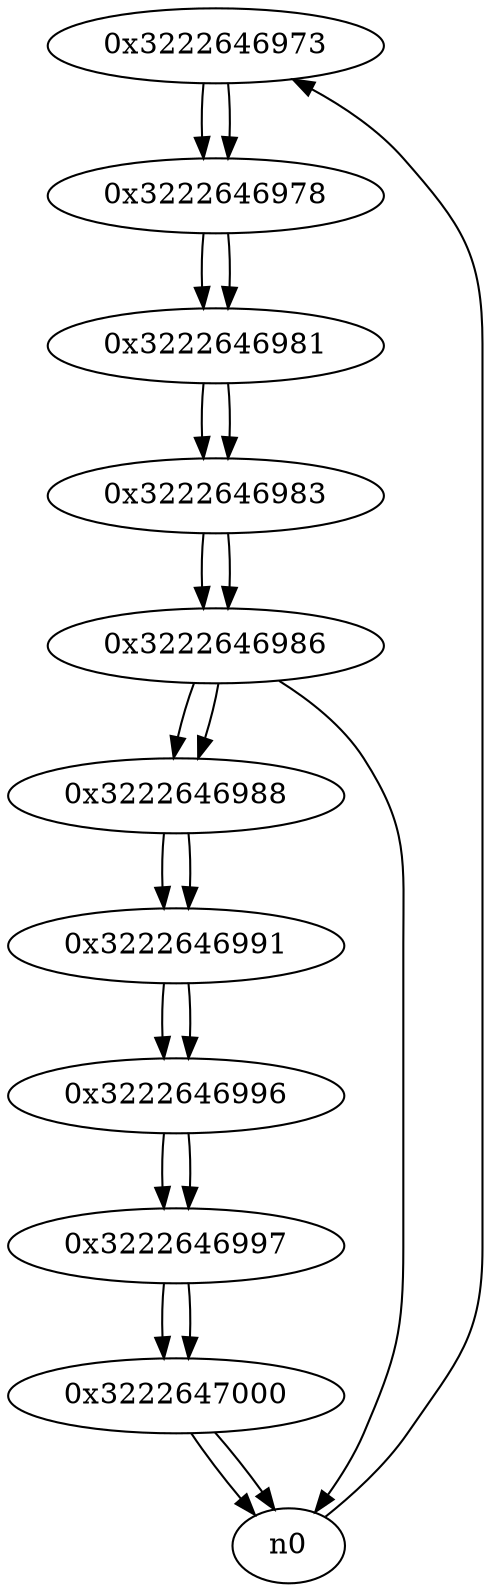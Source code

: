 digraph G{
/* nodes */
  n1 [label="0x3222646973"]
  n2 [label="0x3222646978"]
  n3 [label="0x3222646981"]
  n4 [label="0x3222646983"]
  n5 [label="0x3222646986"]
  n6 [label="0x3222646988"]
  n7 [label="0x3222646991"]
  n8 [label="0x3222646996"]
  n9 [label="0x3222646997"]
  n10 [label="0x3222647000"]
/* edges */
n1 -> n2;
n0 -> n1;
n2 -> n3;
n1 -> n2;
n3 -> n4;
n2 -> n3;
n4 -> n5;
n3 -> n4;
n5 -> n6;
n5 -> n0;
n4 -> n5;
n6 -> n7;
n5 -> n6;
n7 -> n8;
n6 -> n7;
n8 -> n9;
n7 -> n8;
n9 -> n10;
n8 -> n9;
n10 -> n0;
n10 -> n0;
n9 -> n10;
}
